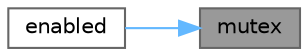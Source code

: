 digraph "mutex"
{
 // INTERACTIVE_SVG=YES
 // LATEX_PDF_SIZE
  bgcolor="transparent";
  edge [fontname=Helvetica,fontsize=10,labelfontname=Helvetica,labelfontsize=10];
  node [fontname=Helvetica,fontsize=10,shape=box,height=0.2,width=0.4];
  rankdir="RL";
  Node1 [label="mutex",height=0.2,width=0.4,color="gray40", fillcolor="grey60", style="filled", fontcolor="black",tooltip="mutex to acquire locks"];
  Node1 -> Node2 [dir="back",color="steelblue1",style="solid"];
  Node2 [label="enabled",height=0.2,width=0.4,color="grey40", fillcolor="white", style="filled",URL="$classore_1_1data_1_1_console_log.html#acafb7271189f6d844921794d61cd608a",tooltip=" "];
}
